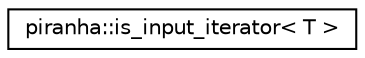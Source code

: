 digraph "Graphical Class Hierarchy"
{
  edge [fontname="Helvetica",fontsize="10",labelfontname="Helvetica",labelfontsize="10"];
  node [fontname="Helvetica",fontsize="10",shape=record];
  rankdir="LR";
  Node0 [label="piranha::is_input_iterator\< T \>",height=0.2,width=0.4,color="black", fillcolor="white", style="filled",URL="$structpiranha_1_1is__input__iterator.html",tooltip="Input iterator type trait. "];
}
